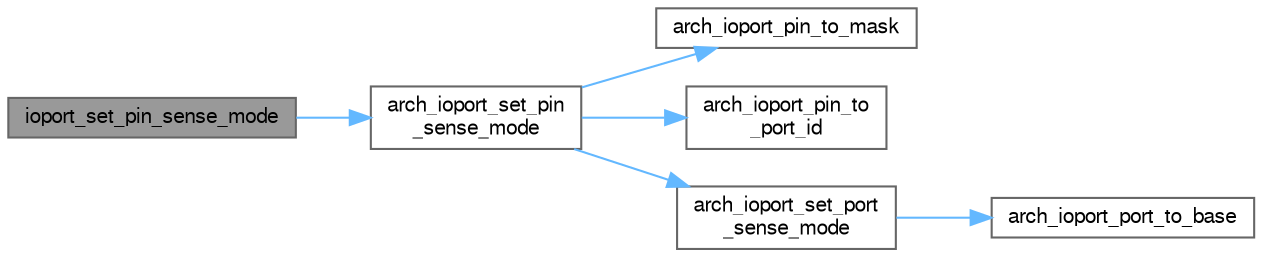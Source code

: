 digraph "ioport_set_pin_sense_mode"
{
 // LATEX_PDF_SIZE
  bgcolor="transparent";
  edge [fontname=FreeSans,fontsize=10,labelfontname=FreeSans,labelfontsize=10];
  node [fontname=FreeSans,fontsize=10,shape=box,height=0.2,width=0.4];
  rankdir="LR";
  Node1 [label="ioport_set_pin_sense_mode",height=0.2,width=0.4,color="gray40", fillcolor="grey60", style="filled", fontcolor="black",tooltip="Set the pin sense mode of a single IOPORT pin."];
  Node1 -> Node2 [color="steelblue1",style="solid"];
  Node2 [label="arch_ioport_set_pin\l_sense_mode",height=0.2,width=0.4,color="grey40", fillcolor="white", style="filled",URL="$ioport__pio_8h.html#a200de47e9838f5342e52a1034ef30013",tooltip=" "];
  Node2 -> Node3 [color="steelblue1",style="solid"];
  Node3 [label="arch_ioport_pin_to_mask",height=0.2,width=0.4,color="grey40", fillcolor="white", style="filled",URL="$ioport__pio_8h.html#a69fd7bdfb41664b749080e509798165e",tooltip=" "];
  Node2 -> Node4 [color="steelblue1",style="solid"];
  Node4 [label="arch_ioport_pin_to\l_port_id",height=0.2,width=0.4,color="grey40", fillcolor="white", style="filled",URL="$ioport__pio_8h.html#a17ab9c7be3b9b2674e7668b6a083d191",tooltip=" "];
  Node2 -> Node5 [color="steelblue1",style="solid"];
  Node5 [label="arch_ioport_set_port\l_sense_mode",height=0.2,width=0.4,color="grey40", fillcolor="white", style="filled",URL="$ioport__pio_8h.html#a10d5e38f1bdf4c3c9e0896557510d5db",tooltip=" "];
  Node5 -> Node6 [color="steelblue1",style="solid"];
  Node6 [label="arch_ioport_port_to_base",height=0.2,width=0.4,color="grey40", fillcolor="white", style="filled",URL="$ioport__pio_8h.html#ac2b01a65bf5686910b77f6b606497df2",tooltip=" "];
}
